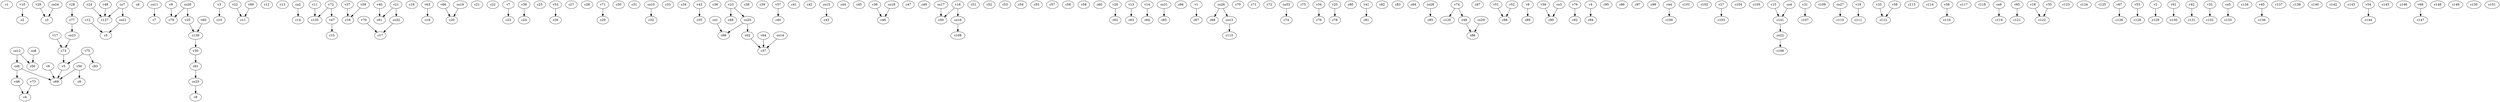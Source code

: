 strict digraph  {
c1;
c2;
c3;
c4;
c5;
c6;
c7;
c8;
c9;
c10;
c11;
c12;
c13;
c14;
c15;
c16;
c17;
c18;
c19;
c20;
c21;
c22;
c23;
c24;
c25;
c26;
c27;
c28;
c29;
c30;
c31;
c32;
c33;
c34;
c35;
c36;
c37;
c38;
c39;
c40;
c41;
c42;
c43;
c44;
c45;
c46;
c47;
c48;
c49;
c50;
c51;
c52;
c53;
c54;
c55;
c56;
c57;
c58;
c59;
c60;
c61;
c62;
c63;
c64;
c65;
c66;
c67;
c68;
c69;
c70;
c71;
c72;
c73;
c74;
c75;
c76;
c77;
c78;
c79;
c80;
c81;
c82;
c83;
c84;
c85;
c86;
c87;
c88;
c89;
c90;
c91;
c92;
c93;
c94;
c95;
c96;
c97;
c98;
c99;
c100;
c101;
c102;
c103;
c104;
c105;
c106;
c107;
c108;
c109;
c110;
c111;
c112;
c113;
c114;
c115;
c116;
c117;
c118;
c119;
c120;
c121;
c122;
c123;
c124;
c125;
c126;
c127;
c128;
c129;
c130;
c131;
c132;
c133;
c134;
c135;
c136;
c137;
c138;
c139;
c140;
c141;
c142;
c143;
c144;
c145;
c146;
c147;
c148;
c149;
c150;
c151;
v1;
v2;
v3;
v4;
v5;
v6;
v7;
v8;
v9;
v10;
v11;
v12;
v13;
v14;
v15;
v16;
v17;
v18;
v19;
v20;
v21;
v22;
v23;
v24;
v25;
v26;
v27;
v28;
v29;
v30;
v31;
v32;
v33;
v34;
v35;
v36;
v37;
v38;
v39;
v40;
v41;
v42;
v43;
v44;
v45;
v46;
v47;
v48;
v49;
v50;
v51;
v52;
v53;
v54;
v55;
v56;
v57;
v58;
v59;
v60;
v61;
v62;
v63;
v64;
v65;
v66;
v67;
v68;
v69;
v70;
v71;
v72;
v73;
v74;
v75;
v76;
co1;
co2;
co3;
co4;
co5;
co6;
co7;
co8;
co9;
co10;
co11;
co12;
co13;
co14;
co15;
co16;
co17;
co18;
co19;
co20;
co21;
co22;
co23;
co24;
co25;
co26;
co27;
co28;
co29;
co30;
co31;
co32;
co33;
c73 -> v5  [weight=1];
c77 -> co23  [weight=1];
c91 -> co25  [weight=1];
c139 -> v30  [weight=1];
c141 -> co22  [weight=1];
v1 -> c67  [weight=1];
v2 -> c129  [weight=1];
v3 -> c10  [weight=1];
v4 -> c94  [weight=1];
v5 -> c69  [weight=1];
v6 -> c69  [weight=1];
v7 -> c23  [weight=1];
v8 -> c89  [weight=1];
v9 -> c79  [weight=1];
v10 -> c2  [weight=1];
v11 -> c135  [weight=1];
v12 -> c5  [weight=1];
v13 -> c63  [weight=1];
v14 -> c64  [weight=1];
v15 -> c141  [weight=1];
v16 -> c50  [weight=1];
v16 -> co16  [weight=1];
v17 -> c73  [weight=1];
v18 -> c122  [weight=1];
v19 -> c111  [weight=1];
v20 -> c78  [weight=1];
v21 -> c61  [weight=1];
v21 -> co32  [weight=1];
v22 -> c11  [weight=1];
v23 -> c48  [weight=1];
v23 -> co20  [weight=1];
v24 -> c127  [weight=1];
v25 -> c139  [weight=1];
v26 -> c62  [weight=1];
v27 -> c103  [weight=1];
v28 -> c77  [weight=1];
v29 -> c3  [weight=1];
v30 -> c91  [weight=1];
v31 -> c107  [weight=1];
v32 -> c132  [weight=1];
v33 -> c112  [weight=1];
v34 -> c76  [weight=1];
v35 -> c122  [weight=1];
v36 -> c46  [weight=1];
v37 -> c16  [weight=1];
v38 -> c24  [weight=1];
v39 -> c90  [weight=1];
v40 -> c61  [weight=1];
v41 -> c81  [weight=1];
v42 -> c131  [weight=1];
v43 -> c35  [weight=1];
v44 -> c100  [weight=1];
v45 -> c136  [weight=1];
v46 -> c4  [weight=1];
v47 -> c15  [weight=1];
v48 -> c127  [weight=1];
v49 -> c86  [weight=1];
v50 -> c9  [weight=1];
v50 -> c69  [weight=1];
v51 -> c88  [weight=1];
v52 -> c88  [weight=1];
v53 -> c26  [weight=1];
v54 -> c144  [weight=1];
v55 -> c128  [weight=1];
v56 -> c116  [weight=1];
v57 -> c40  [weight=1];
v58 -> c112  [weight=1];
v59 -> c16  [weight=1];
v60 -> c139  [weight=1];
v61 -> c130  [weight=1];
v62 -> c37  [weight=1];
v63 -> c19  [weight=1];
v64 -> c37  [weight=1];
v65 -> c121  [weight=1];
v66 -> c20  [weight=1];
v67 -> c126  [weight=1];
v68 -> c147  [weight=1];
v69 -> c11  [weight=1];
v70 -> c17  [weight=1];
v71 -> c29  [weight=1];
v72 -> c135  [weight=1];
v72 -> v47  [weight=1];
v73 -> c4  [weight=1];
v74 -> c120  [weight=1];
v74 -> v49  [weight=1];
v75 -> c93  [weight=1];
v75 -> v5  [weight=1];
v76 -> c92  [weight=1];
co1 -> c98  [weight=1];
co2 -> c14  [weight=1];
co3 -> c90  [weight=1];
co4 -> c141  [weight=1];
co5 -> c133  [weight=1];
co6 -> c69  [weight=1];
co6 -> v46  [weight=1];
co7 -> c127  [weight=1];
co7 -> co21  [weight=1];
co8 -> c56  [weight=1];
co9 -> c119  [weight=1];
co10 -> c32  [weight=1];
co11 -> c7  [weight=1];
co12 -> c56  [weight=1];
co12 -> co6  [weight=1];
co13 -> c115  [weight=1];
co14 -> c37  [weight=1];
co15 -> c43  [weight=1];
co16 -> c108  [weight=1];
co17 -> c50  [weight=1];
co18 -> c46  [weight=1];
co19 -> c20  [weight=1];
co20 -> c98  [weight=1];
co20 -> v62  [weight=1];
co21 -> c5  [weight=1];
co22 -> c106  [weight=1];
co23 -> c73  [weight=1];
co24 -> c3  [weight=1];
co25 -> c8  [weight=1];
co26 -> c68  [weight=1];
co26 -> co13  [weight=1];
co27 -> c110  [weight=1];
co28 -> c85  [weight=1];
co29 -> c86  [weight=1];
co30 -> c79  [weight=1];
co30 -> v25  [weight=1];
co31 -> c65  [weight=1];
co32 -> c17  [weight=1];
co33 -> c74  [weight=1];
}

